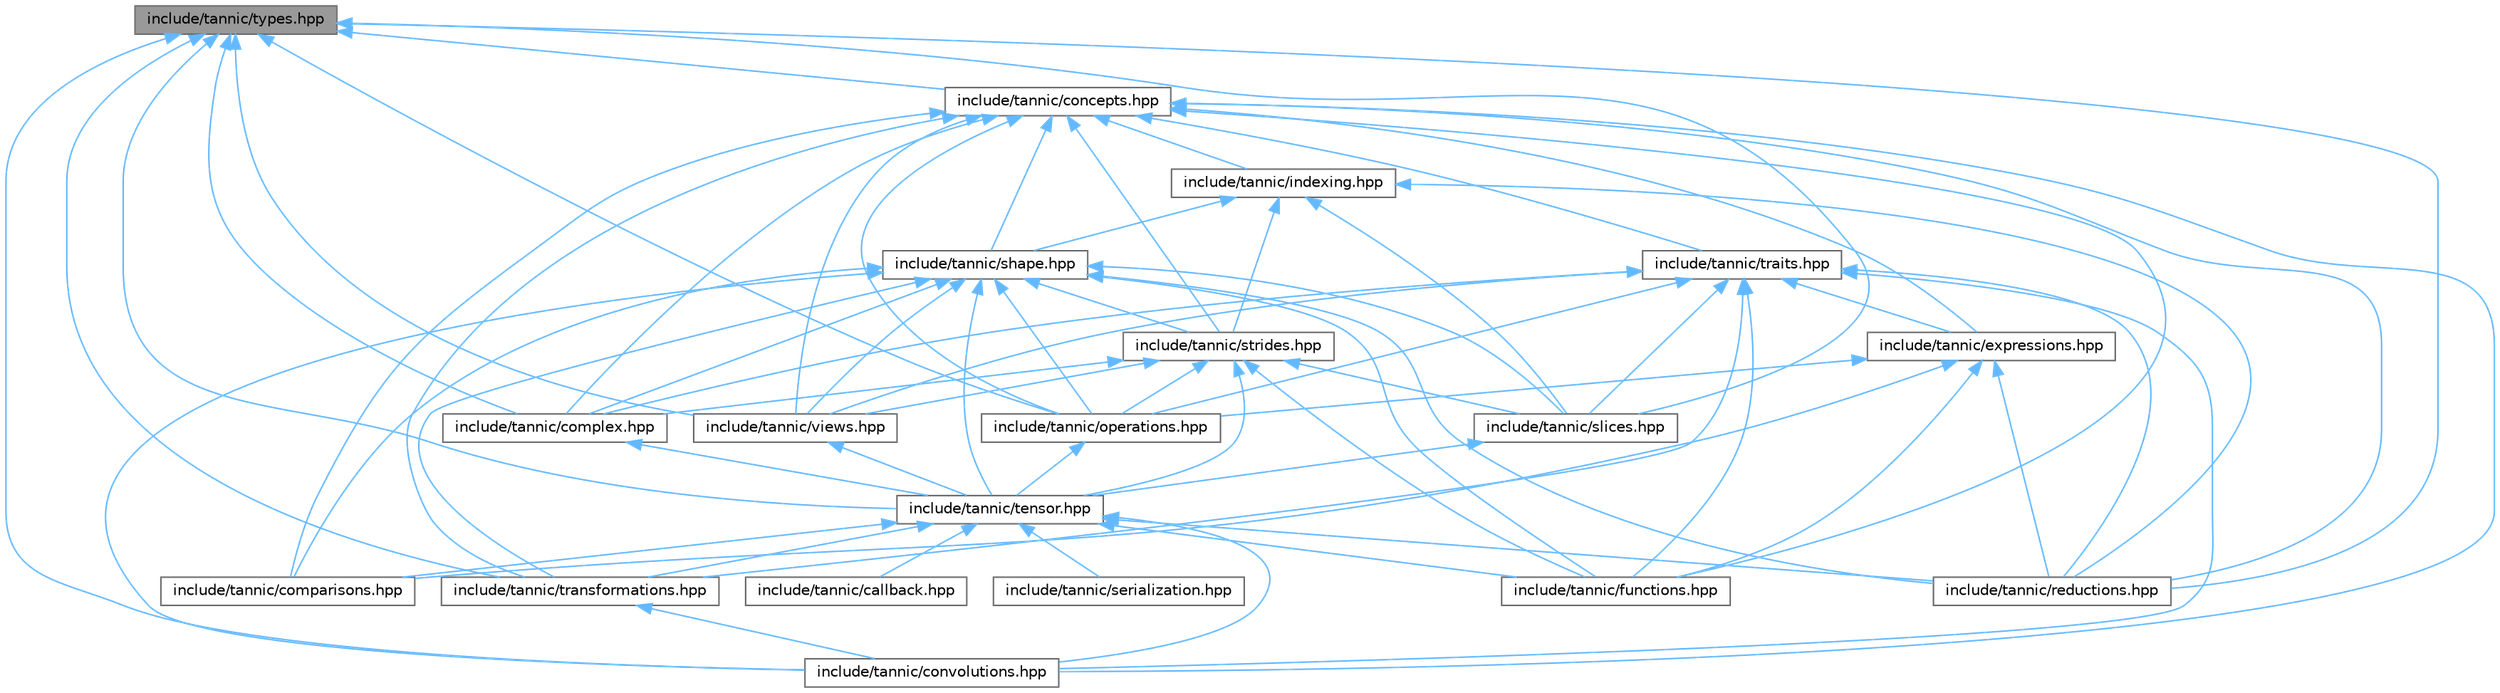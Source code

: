 digraph "include/tannic/types.hpp"
{
 // LATEX_PDF_SIZE
  bgcolor="transparent";
  edge [fontname=Helvetica,fontsize=10,labelfontname=Helvetica,labelfontsize=10];
  node [fontname=Helvetica,fontsize=10,shape=box,height=0.2,width=0.4];
  Node1 [id="Node000001",label="include/tannic/types.hpp",height=0.2,width=0.4,color="gray40", fillcolor="grey60", style="filled", fontcolor="black",tooltip="Core type system for the Tannic Tensor Library."];
  Node1 -> Node2 [id="edge1_Node000001_Node000002",dir="back",color="steelblue1",style="solid",tooltip=" "];
  Node2 [id="Node000002",label="include/tannic/complex.hpp",height=0.2,width=0.4,color="grey40", fillcolor="white", style="filled",URL="$db/dd8/complex_8hpp.html",tooltip="Complex number operations for the Tannic Tensor Library."];
  Node2 -> Node3 [id="edge2_Node000002_Node000003",dir="back",color="steelblue1",style="solid",tooltip=" "];
  Node3 [id="Node000003",label="include/tannic/tensor.hpp",height=0.2,width=0.4,color="grey40", fillcolor="white", style="filled",URL="$d3/d8b/tensor_8hpp.html",tooltip="Core multidimensional tensor class for the Tannic Tensor Library."];
  Node3 -> Node4 [id="edge3_Node000003_Node000004",dir="back",color="steelblue1",style="solid",tooltip=" "];
  Node4 [id="Node000004",label="include/tannic/callback.hpp",height=0.2,width=0.4,color="grey40", fillcolor="white", style="filled",URL="$da/db7/callback_8hpp.html",tooltip=" "];
  Node3 -> Node5 [id="edge4_Node000003_Node000005",dir="back",color="steelblue1",style="solid",tooltip=" "];
  Node5 [id="Node000005",label="include/tannic/comparisons.hpp",height=0.2,width=0.4,color="grey40", fillcolor="white", style="filled",URL="$de/d06/comparisons_8hpp.html",tooltip="Defines element-wise comparison operations for tensor expressions."];
  Node3 -> Node6 [id="edge5_Node000003_Node000006",dir="back",color="steelblue1",style="solid",tooltip=" "];
  Node6 [id="Node000006",label="include/tannic/convolutions.hpp",height=0.2,width=0.4,color="grey40", fillcolor="white", style="filled",URL="$d6/dba/convolutions_8hpp.html",tooltip="Defines tensor convolutional operations."];
  Node3 -> Node7 [id="edge6_Node000003_Node000007",dir="back",color="steelblue1",style="solid",tooltip=" "];
  Node7 [id="Node000007",label="include/tannic/functions.hpp",height=0.2,width=0.4,color="grey40", fillcolor="white", style="filled",URL="$db/d1a/functions_8hpp.html",tooltip="Defines mathematical function operations for tensor expressions."];
  Node3 -> Node8 [id="edge7_Node000003_Node000008",dir="back",color="steelblue1",style="solid",tooltip=" "];
  Node8 [id="Node000008",label="include/tannic/reductions.hpp",height=0.2,width=0.4,color="grey40", fillcolor="white", style="filled",URL="$d1/d01/reductions_8hpp.html",tooltip="Defines reduction operations for tensor expressions."];
  Node3 -> Node9 [id="edge8_Node000003_Node000009",dir="back",color="steelblue1",style="solid",tooltip=" "];
  Node9 [id="Node000009",label="include/tannic/serialization.hpp",height=0.2,width=0.4,color="grey40", fillcolor="white", style="filled",URL="$d8/d21/serialization_8hpp.html",tooltip=" "];
  Node3 -> Node10 [id="edge9_Node000003_Node000010",dir="back",color="steelblue1",style="solid",tooltip=" "];
  Node10 [id="Node000010",label="include/tannic/transformations.hpp",height=0.2,width=0.4,color="grey40", fillcolor="white", style="filled",URL="$d8/d71/transformations_8hpp.html",tooltip="Defines tensor transformation operations."];
  Node10 -> Node6 [id="edge10_Node000010_Node000006",dir="back",color="steelblue1",style="solid",tooltip=" "];
  Node1 -> Node11 [id="edge11_Node000001_Node000011",dir="back",color="steelblue1",style="solid",tooltip=" "];
  Node11 [id="Node000011",label="include/tannic/concepts.hpp",height=0.2,width=0.4,color="grey40", fillcolor="white", style="filled",URL="$d7/dd8/concepts_8hpp.html",tooltip="Defines core C++20 concepts used throughout the Tannic Tensor Library."];
  Node11 -> Node5 [id="edge12_Node000011_Node000005",dir="back",color="steelblue1",style="solid",tooltip=" "];
  Node11 -> Node2 [id="edge13_Node000011_Node000002",dir="back",color="steelblue1",style="solid",tooltip=" "];
  Node11 -> Node6 [id="edge14_Node000011_Node000006",dir="back",color="steelblue1",style="solid",tooltip=" "];
  Node11 -> Node12 [id="edge15_Node000011_Node000012",dir="back",color="steelblue1",style="solid",tooltip=" "];
  Node12 [id="Node000012",label="include/tannic/expressions.hpp",height=0.2,width=0.4,color="grey40", fillcolor="white", style="filled",URL="$d5/d8b/expressions_8hpp.html",tooltip=" "];
  Node12 -> Node5 [id="edge16_Node000012_Node000005",dir="back",color="steelblue1",style="solid",tooltip=" "];
  Node12 -> Node7 [id="edge17_Node000012_Node000007",dir="back",color="steelblue1",style="solid",tooltip=" "];
  Node12 -> Node13 [id="edge18_Node000012_Node000013",dir="back",color="steelblue1",style="solid",tooltip=" "];
  Node13 [id="Node000013",label="include/tannic/operations.hpp",height=0.2,width=0.4,color="grey40", fillcolor="white", style="filled",URL="$d6/d00/operations_8hpp.html",tooltip="Defines expression templates tensor aritmetic operations."];
  Node13 -> Node3 [id="edge19_Node000013_Node000003",dir="back",color="steelblue1",style="solid",tooltip=" "];
  Node12 -> Node8 [id="edge20_Node000012_Node000008",dir="back",color="steelblue1",style="solid",tooltip=" "];
  Node11 -> Node7 [id="edge21_Node000011_Node000007",dir="back",color="steelblue1",style="solid",tooltip=" "];
  Node11 -> Node14 [id="edge22_Node000011_Node000014",dir="back",color="steelblue1",style="solid",tooltip=" "];
  Node14 [id="Node000014",label="include/tannic/indexing.hpp",height=0.2,width=0.4,color="grey40", fillcolor="white", style="filled",URL="$d7/d1d/indexing_8hpp.html",tooltip="Utilities for index normalization and slicing ranges in the Tannic Tensor Library."];
  Node14 -> Node8 [id="edge23_Node000014_Node000008",dir="back",color="steelblue1",style="solid",tooltip=" "];
  Node14 -> Node15 [id="edge24_Node000014_Node000015",dir="back",color="steelblue1",style="solid",tooltip=" "];
  Node15 [id="Node000015",label="include/tannic/shape.hpp",height=0.2,width=0.4,color="grey40", fillcolor="white", style="filled",URL="$d3/d30/shape_8hpp.html",tooltip="Defines the Shape class for representing tensor dimensions."];
  Node15 -> Node5 [id="edge25_Node000015_Node000005",dir="back",color="steelblue1",style="solid",tooltip=" "];
  Node15 -> Node2 [id="edge26_Node000015_Node000002",dir="back",color="steelblue1",style="solid",tooltip=" "];
  Node15 -> Node6 [id="edge27_Node000015_Node000006",dir="back",color="steelblue1",style="solid",tooltip=" "];
  Node15 -> Node7 [id="edge28_Node000015_Node000007",dir="back",color="steelblue1",style="solid",tooltip=" "];
  Node15 -> Node13 [id="edge29_Node000015_Node000013",dir="back",color="steelblue1",style="solid",tooltip=" "];
  Node15 -> Node8 [id="edge30_Node000015_Node000008",dir="back",color="steelblue1",style="solid",tooltip=" "];
  Node15 -> Node16 [id="edge31_Node000015_Node000016",dir="back",color="steelblue1",style="solid",tooltip=" "];
  Node16 [id="Node000016",label="include/tannic/slices.hpp",height=0.2,width=0.4,color="grey40", fillcolor="white", style="filled",URL="$d4/d71/slices_8hpp.html",tooltip="Implements tensor slicing for expression templates in the Tannic Tensor Library."];
  Node16 -> Node3 [id="edge32_Node000016_Node000003",dir="back",color="steelblue1",style="solid",tooltip=" "];
  Node15 -> Node17 [id="edge33_Node000015_Node000017",dir="back",color="steelblue1",style="solid",tooltip=" "];
  Node17 [id="Node000017",label="include/tannic/strides.hpp",height=0.2,width=0.4,color="grey40", fillcolor="white", style="filled",URL="$d7/d08/strides_8hpp.html",tooltip="Memory layout specification for tensor dimensions in the Tannic Tensor Library."];
  Node17 -> Node2 [id="edge34_Node000017_Node000002",dir="back",color="steelblue1",style="solid",tooltip=" "];
  Node17 -> Node7 [id="edge35_Node000017_Node000007",dir="back",color="steelblue1",style="solid",tooltip=" "];
  Node17 -> Node13 [id="edge36_Node000017_Node000013",dir="back",color="steelblue1",style="solid",tooltip=" "];
  Node17 -> Node16 [id="edge37_Node000017_Node000016",dir="back",color="steelblue1",style="solid",tooltip=" "];
  Node17 -> Node3 [id="edge38_Node000017_Node000003",dir="back",color="steelblue1",style="solid",tooltip=" "];
  Node17 -> Node18 [id="edge39_Node000017_Node000018",dir="back",color="steelblue1",style="solid",tooltip=" "];
  Node18 [id="Node000018",label="include/tannic/views.hpp",height=0.2,width=0.4,color="grey40", fillcolor="white", style="filled",URL="$de/d49/views_8hpp.html",tooltip="Implements views for tensors in the Tannic Tensor Library."];
  Node18 -> Node3 [id="edge40_Node000018_Node000003",dir="back",color="steelblue1",style="solid",tooltip=" "];
  Node15 -> Node3 [id="edge41_Node000015_Node000003",dir="back",color="steelblue1",style="solid",tooltip=" "];
  Node15 -> Node10 [id="edge42_Node000015_Node000010",dir="back",color="steelblue1",style="solid",tooltip=" "];
  Node15 -> Node18 [id="edge43_Node000015_Node000018",dir="back",color="steelblue1",style="solid",tooltip=" "];
  Node14 -> Node16 [id="edge44_Node000014_Node000016",dir="back",color="steelblue1",style="solid",tooltip=" "];
  Node14 -> Node17 [id="edge45_Node000014_Node000017",dir="back",color="steelblue1",style="solid",tooltip=" "];
  Node11 -> Node13 [id="edge46_Node000011_Node000013",dir="back",color="steelblue1",style="solid",tooltip=" "];
  Node11 -> Node8 [id="edge47_Node000011_Node000008",dir="back",color="steelblue1",style="solid",tooltip=" "];
  Node11 -> Node15 [id="edge48_Node000011_Node000015",dir="back",color="steelblue1",style="solid",tooltip=" "];
  Node11 -> Node17 [id="edge49_Node000011_Node000017",dir="back",color="steelblue1",style="solid",tooltip=" "];
  Node11 -> Node19 [id="edge50_Node000011_Node000019",dir="back",color="steelblue1",style="solid",tooltip=" "];
  Node19 [id="Node000019",label="include/tannic/traits.hpp",height=0.2,width=0.4,color="grey40", fillcolor="white", style="filled",URL="$df/d73/traits_8hpp.html",tooltip=" "];
  Node19 -> Node2 [id="edge51_Node000019_Node000002",dir="back",color="steelblue1",style="solid",tooltip=" "];
  Node19 -> Node6 [id="edge52_Node000019_Node000006",dir="back",color="steelblue1",style="solid",tooltip=" "];
  Node19 -> Node12 [id="edge53_Node000019_Node000012",dir="back",color="steelblue1",style="solid",tooltip=" "];
  Node19 -> Node7 [id="edge54_Node000019_Node000007",dir="back",color="steelblue1",style="solid",tooltip=" "];
  Node19 -> Node13 [id="edge55_Node000019_Node000013",dir="back",color="steelblue1",style="solid",tooltip=" "];
  Node19 -> Node8 [id="edge56_Node000019_Node000008",dir="back",color="steelblue1",style="solid",tooltip=" "];
  Node19 -> Node16 [id="edge57_Node000019_Node000016",dir="back",color="steelblue1",style="solid",tooltip=" "];
  Node19 -> Node10 [id="edge58_Node000019_Node000010",dir="back",color="steelblue1",style="solid",tooltip=" "];
  Node19 -> Node18 [id="edge59_Node000019_Node000018",dir="back",color="steelblue1",style="solid",tooltip=" "];
  Node11 -> Node10 [id="edge60_Node000011_Node000010",dir="back",color="steelblue1",style="solid",tooltip=" "];
  Node11 -> Node18 [id="edge61_Node000011_Node000018",dir="back",color="steelblue1",style="solid",tooltip=" "];
  Node1 -> Node6 [id="edge62_Node000001_Node000006",dir="back",color="steelblue1",style="solid",tooltip=" "];
  Node1 -> Node13 [id="edge63_Node000001_Node000013",dir="back",color="steelblue1",style="solid",tooltip=" "];
  Node1 -> Node8 [id="edge64_Node000001_Node000008",dir="back",color="steelblue1",style="solid",tooltip=" "];
  Node1 -> Node16 [id="edge65_Node000001_Node000016",dir="back",color="steelblue1",style="solid",tooltip=" "];
  Node1 -> Node3 [id="edge66_Node000001_Node000003",dir="back",color="steelblue1",style="solid",tooltip=" "];
  Node1 -> Node10 [id="edge67_Node000001_Node000010",dir="back",color="steelblue1",style="solid",tooltip=" "];
  Node1 -> Node18 [id="edge68_Node000001_Node000018",dir="back",color="steelblue1",style="solid",tooltip=" "];
}

